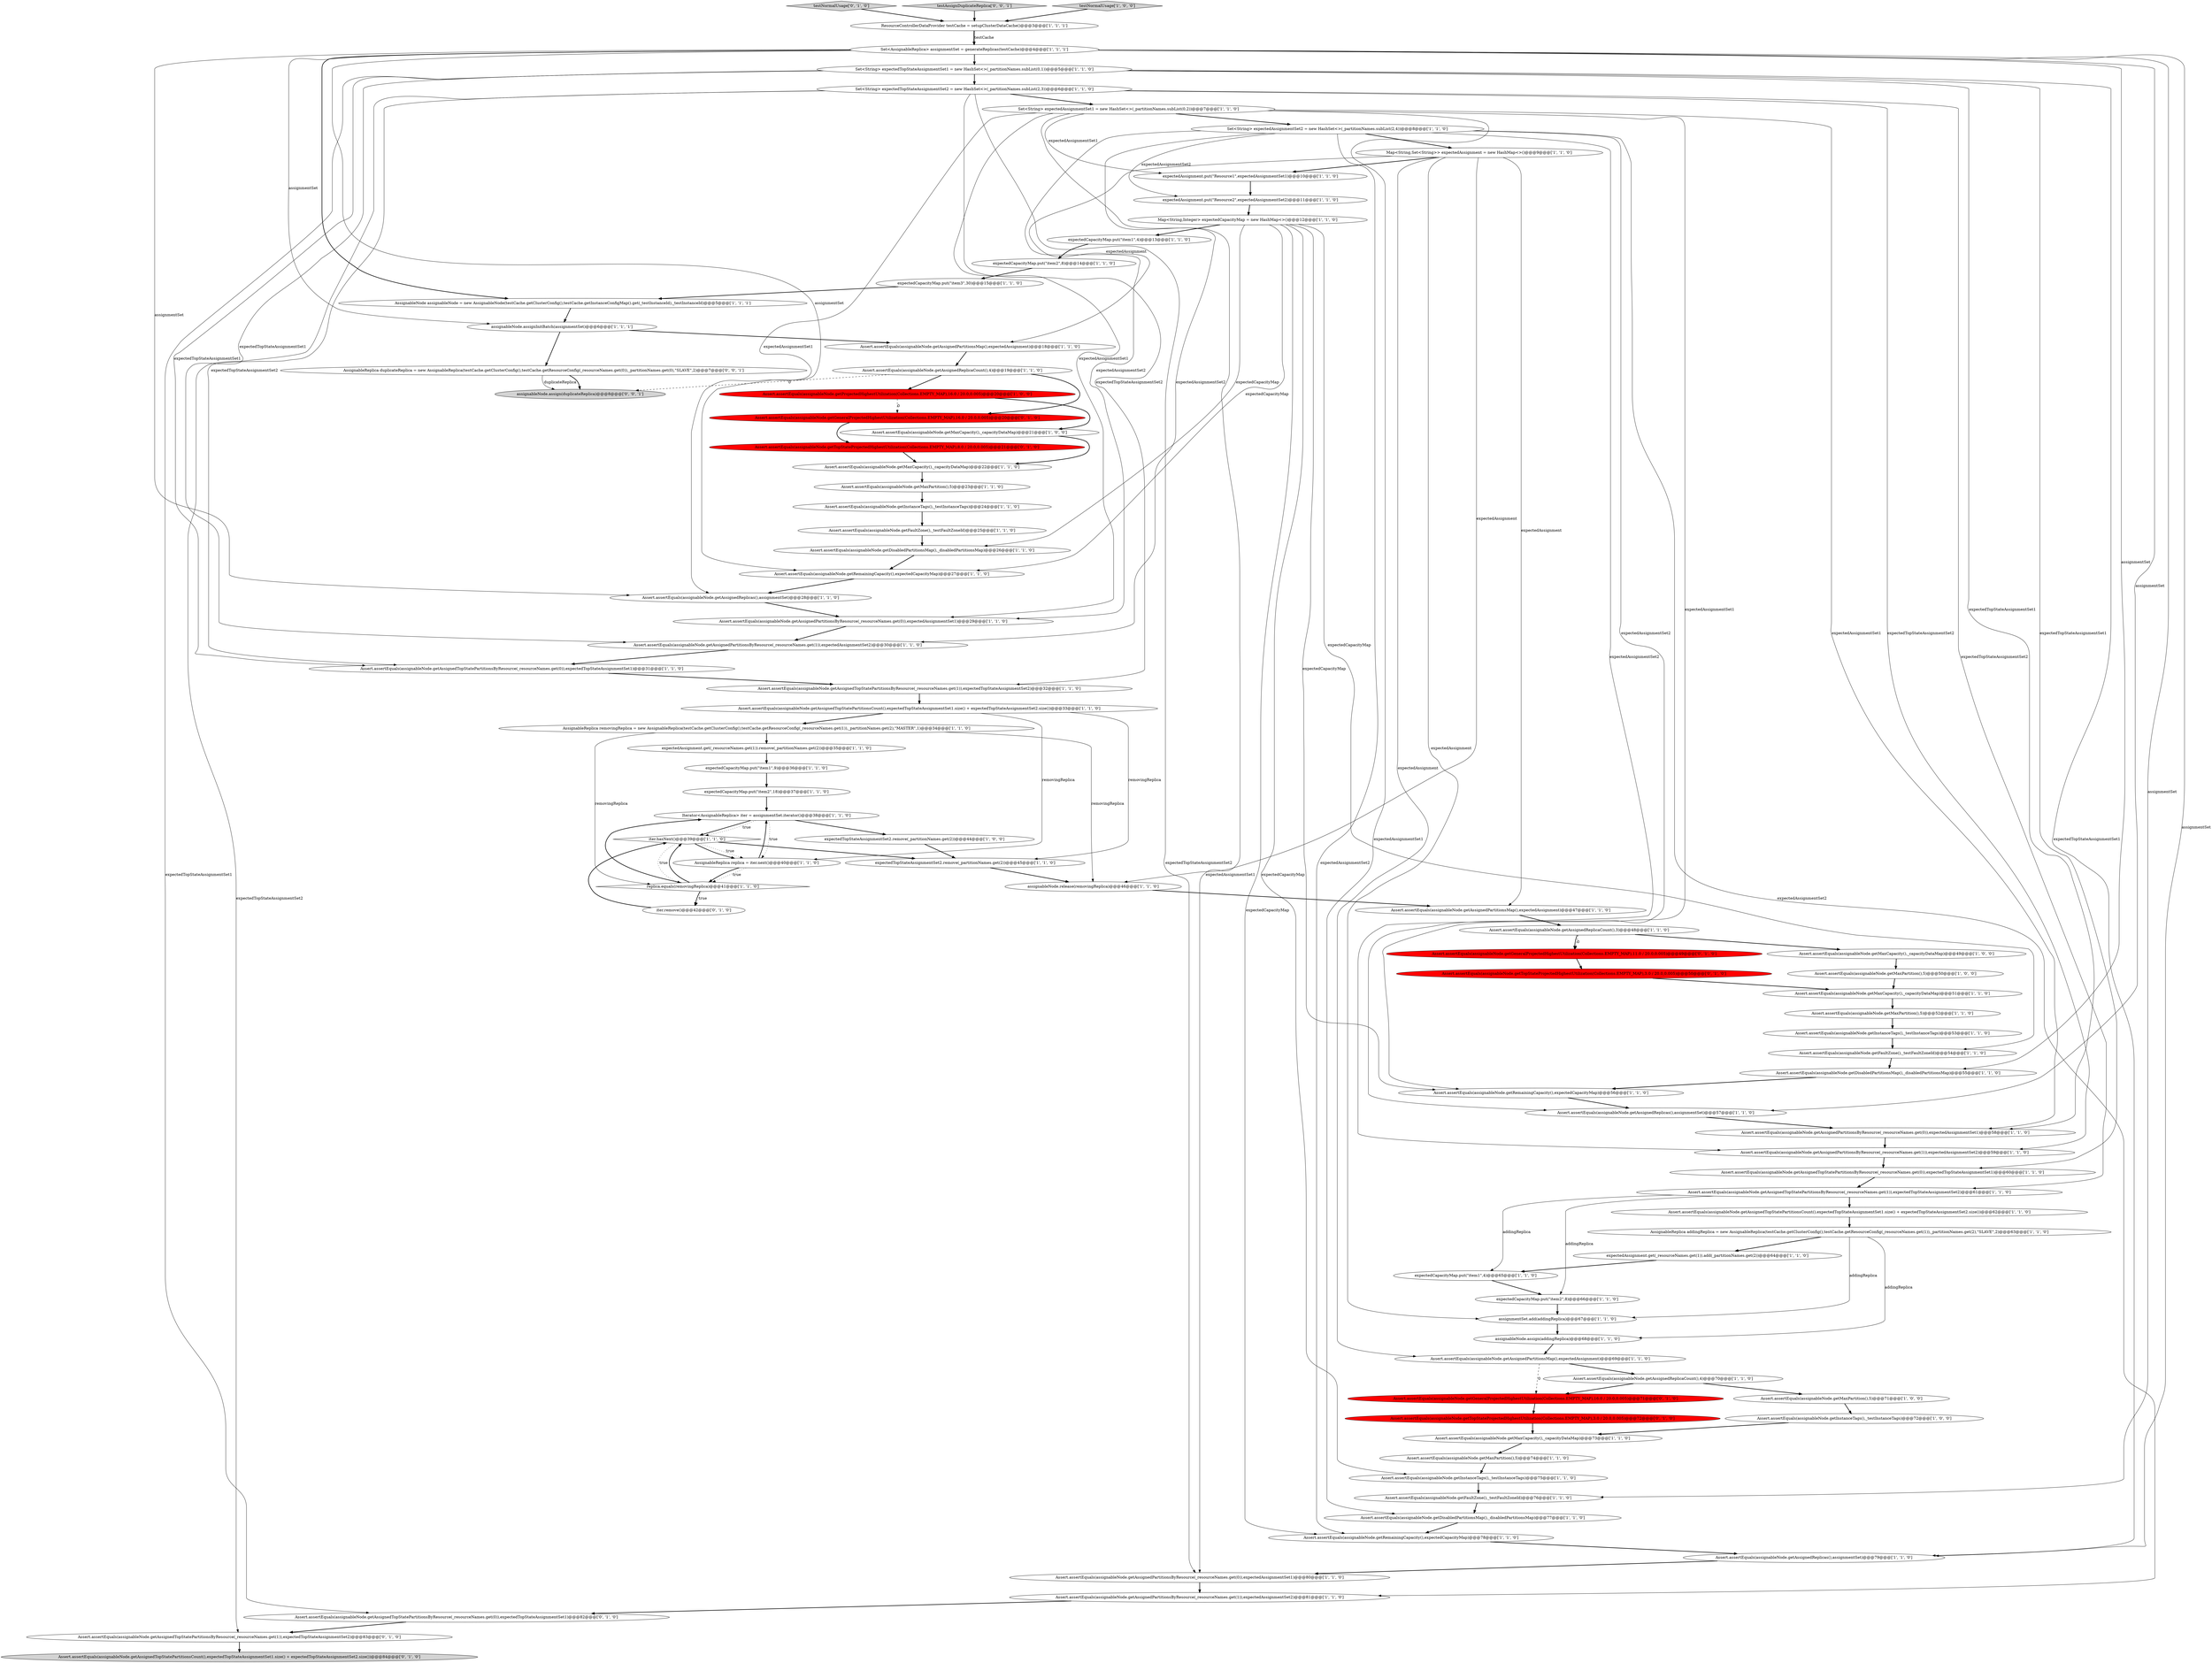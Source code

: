 digraph {
60 [style = filled, label = "Assert.assertEquals(assignableNode.getDisabledPartitionsMap(),_disabledPartitionsMap)@@@26@@@['1', '1', '0']", fillcolor = white, shape = ellipse image = "AAA0AAABBB1BBB"];
73 [style = filled, label = "assignmentSet.add(addingReplica)@@@67@@@['1', '1', '0']", fillcolor = white, shape = ellipse image = "AAA0AAABBB1BBB"];
2 [style = filled, label = "Assert.assertEquals(assignableNode.getAssignedTopStatePartitionsCount(),expectedTopStateAssignmentSet1.size() + expectedTopStateAssignmentSet2.size())@@@33@@@['1', '1', '0']", fillcolor = white, shape = ellipse image = "AAA0AAABBB1BBB"];
4 [style = filled, label = "Assert.assertEquals(assignableNode.getFaultZone(),_testFaultZoneId)@@@76@@@['1', '1', '0']", fillcolor = white, shape = ellipse image = "AAA0AAABBB1BBB"];
41 [style = filled, label = "Assert.assertEquals(assignableNode.getMaxPartition(),5)@@@74@@@['1', '1', '0']", fillcolor = white, shape = ellipse image = "AAA0AAABBB1BBB"];
38 [style = filled, label = "expectedAssignment.get(_resourceNames.get(1)).remove(_partitionNames.get(2))@@@35@@@['1', '1', '0']", fillcolor = white, shape = ellipse image = "AAA0AAABBB1BBB"];
53 [style = filled, label = "Assert.assertEquals(assignableNode.getInstanceTags(),_testInstanceTags)@@@75@@@['1', '1', '0']", fillcolor = white, shape = ellipse image = "AAA0AAABBB1BBB"];
80 [style = filled, label = "testNormalUsage['0', '1', '0']", fillcolor = lightgray, shape = diamond image = "AAA0AAABBB2BBB"];
52 [style = filled, label = "Assert.assertEquals(assignableNode.getAssignedPartitionsByResource(_resourceNames.get(0)),expectedAssignmentSet1)@@@80@@@['1', '1', '0']", fillcolor = white, shape = ellipse image = "AAA0AAABBB1BBB"];
70 [style = filled, label = "AssignableReplica addingReplica = new AssignableReplica(testCache.getClusterConfig(),testCache.getResourceConfig(_resourceNames.get(1)),_partitionNames.get(2),\"SLAVE\",2)@@@63@@@['1', '1', '0']", fillcolor = white, shape = ellipse image = "AAA0AAABBB1BBB"];
46 [style = filled, label = "Assert.assertEquals(assignableNode.getMaxPartition(),5)@@@52@@@['1', '1', '0']", fillcolor = white, shape = ellipse image = "AAA0AAABBB1BBB"];
6 [style = filled, label = "Assert.assertEquals(assignableNode.getMaxPartition(),5)@@@71@@@['1', '0', '0']", fillcolor = white, shape = ellipse image = "AAA0AAABBB1BBB"];
18 [style = filled, label = "expectedCapacityMap.put(\"item1\",4)@@@65@@@['1', '1', '0']", fillcolor = white, shape = ellipse image = "AAA0AAABBB1BBB"];
82 [style = filled, label = "iter.remove()@@@42@@@['0', '1', '0']", fillcolor = white, shape = ellipse image = "AAA0AAABBB2BBB"];
10 [style = filled, label = "expectedAssignment.put(\"Resource2\",expectedAssignmentSet2)@@@11@@@['1', '1', '0']", fillcolor = white, shape = ellipse image = "AAA0AAABBB1BBB"];
22 [style = filled, label = "ResourceControllerDataProvider testCache = setupClusterDataCache()@@@3@@@['1', '1', '1']", fillcolor = white, shape = ellipse image = "AAA0AAABBB1BBB"];
86 [style = filled, label = "Assert.assertEquals(assignableNode.getTopStateProjectedHighestUtilization(Collections.EMPTY_MAP),3.0 / 20.0,0.005)@@@72@@@['0', '1', '0']", fillcolor = red, shape = ellipse image = "AAA1AAABBB2BBB"];
57 [style = filled, label = "Assert.assertEquals(assignableNode.getAssignedReplicas(),assignmentSet)@@@57@@@['1', '1', '0']", fillcolor = white, shape = ellipse image = "AAA0AAABBB1BBB"];
85 [style = filled, label = "Assert.assertEquals(assignableNode.getGeneralProjectedHighestUtilization(Collections.EMPTY_MAP),11.0 / 20.0,0.005)@@@49@@@['0', '1', '0']", fillcolor = red, shape = ellipse image = "AAA1AAABBB2BBB"];
62 [style = filled, label = "Assert.assertEquals(assignableNode.getRemainingCapacity(),expectedCapacityMap)@@@56@@@['1', '1', '0']", fillcolor = white, shape = ellipse image = "AAA0AAABBB1BBB"];
39 [style = filled, label = "expectedCapacityMap.put(\"item3\",30)@@@15@@@['1', '1', '0']", fillcolor = white, shape = ellipse image = "AAA0AAABBB1BBB"];
11 [style = filled, label = "Assert.assertEquals(assignableNode.getAssignedReplicaCount(),4)@@@19@@@['1', '1', '0']", fillcolor = white, shape = ellipse image = "AAA0AAABBB1BBB"];
87 [style = filled, label = "Assert.assertEquals(assignableNode.getTopStateProjectedHighestUtilization(Collections.EMPTY_MAP),3.0 / 20.0,0.005)@@@50@@@['0', '1', '0']", fillcolor = red, shape = ellipse image = "AAA1AAABBB2BBB"];
77 [style = filled, label = "expectedCapacityMap.put(\"item2\",8)@@@66@@@['1', '1', '0']", fillcolor = white, shape = ellipse image = "AAA0AAABBB1BBB"];
34 [style = filled, label = "replica.equals(removingReplica)@@@41@@@['1', '1', '0']", fillcolor = white, shape = diamond image = "AAA0AAABBB1BBB"];
12 [style = filled, label = "Assert.assertEquals(assignableNode.getDisabledPartitionsMap(),_disabledPartitionsMap)@@@55@@@['1', '1', '0']", fillcolor = white, shape = ellipse image = "AAA0AAABBB1BBB"];
54 [style = filled, label = "Assert.assertEquals(assignableNode.getProjectedHighestUtilization(Collections.EMPTY_MAP),16.0 / 20.0,0.005)@@@20@@@['1', '0', '0']", fillcolor = red, shape = ellipse image = "AAA1AAABBB1BBB"];
81 [style = filled, label = "Assert.assertEquals(assignableNode.getTopStateProjectedHighestUtilization(Collections.EMPTY_MAP),8.0 / 20.0,0.005)@@@21@@@['0', '1', '0']", fillcolor = red, shape = ellipse image = "AAA1AAABBB2BBB"];
66 [style = filled, label = "Assert.assertEquals(assignableNode.getAssignedPartitionsByResource(_resourceNames.get(1)),expectedAssignmentSet2)@@@30@@@['1', '1', '0']", fillcolor = white, shape = ellipse image = "AAA0AAABBB1BBB"];
55 [style = filled, label = "AssignableReplica removingReplica = new AssignableReplica(testCache.getClusterConfig(),testCache.getResourceConfig(_resourceNames.get(1)),_partitionNames.get(2),\"MASTER\",1)@@@34@@@['1', '1', '0']", fillcolor = white, shape = ellipse image = "AAA0AAABBB1BBB"];
8 [style = filled, label = "expectedTopStateAssignmentSet2.remove(_partitionNames.get(2))@@@44@@@['1', '0', '0']", fillcolor = white, shape = ellipse image = "AAA0AAABBB1BBB"];
74 [style = filled, label = "Assert.assertEquals(assignableNode.getInstanceTags(),_testInstanceTags)@@@72@@@['1', '0', '0']", fillcolor = white, shape = ellipse image = "AAA0AAABBB1BBB"];
61 [style = filled, label = "iter.hasNext()@@@39@@@['1', '1', '0']", fillcolor = white, shape = diamond image = "AAA0AAABBB1BBB"];
16 [style = filled, label = "expectedAssignment.get(_resourceNames.get(1)).add(_partitionNames.get(2))@@@64@@@['1', '1', '0']", fillcolor = white, shape = ellipse image = "AAA0AAABBB1BBB"];
35 [style = filled, label = "expectedCapacityMap.put(\"item2\",18)@@@37@@@['1', '1', '0']", fillcolor = white, shape = ellipse image = "AAA0AAABBB1BBB"];
45 [style = filled, label = "Assert.assertEquals(assignableNode.getFaultZone(),_testFaultZoneId)@@@54@@@['1', '1', '0']", fillcolor = white, shape = ellipse image = "AAA0AAABBB1BBB"];
71 [style = filled, label = "Assert.assertEquals(assignableNode.getAssignedPartitionsMap(),expectedAssignment)@@@69@@@['1', '1', '0']", fillcolor = white, shape = ellipse image = "AAA0AAABBB1BBB"];
24 [style = filled, label = "Assert.assertEquals(assignableNode.getAssignedPartitionsMap(),expectedAssignment)@@@18@@@['1', '1', '0']", fillcolor = white, shape = ellipse image = "AAA0AAABBB1BBB"];
31 [style = filled, label = "Assert.assertEquals(assignableNode.getAssignedPartitionsByResource(_resourceNames.get(1)),expectedAssignmentSet2)@@@59@@@['1', '1', '0']", fillcolor = white, shape = ellipse image = "AAA0AAABBB1BBB"];
26 [style = filled, label = "expectedCapacityMap.put(\"item1\",9)@@@36@@@['1', '1', '0']", fillcolor = white, shape = ellipse image = "AAA0AAABBB1BBB"];
7 [style = filled, label = "Assert.assertEquals(assignableNode.getFaultZone(),_testFaultZoneId)@@@25@@@['1', '1', '0']", fillcolor = white, shape = ellipse image = "AAA0AAABBB1BBB"];
25 [style = filled, label = "Assert.assertEquals(assignableNode.getAssignedPartitionsMap(),expectedAssignment)@@@47@@@['1', '1', '0']", fillcolor = white, shape = ellipse image = "AAA0AAABBB1BBB"];
15 [style = filled, label = "expectedAssignment.put(\"Resource1\",expectedAssignmentSet1)@@@10@@@['1', '1', '0']", fillcolor = white, shape = ellipse image = "AAA0AAABBB1BBB"];
76 [style = filled, label = "Map<String,Set<String>> expectedAssignment = new HashMap<>()@@@9@@@['1', '1', '0']", fillcolor = white, shape = ellipse image = "AAA0AAABBB1BBB"];
48 [style = filled, label = "Assert.assertEquals(assignableNode.getInstanceTags(),_testInstanceTags)@@@24@@@['1', '1', '0']", fillcolor = white, shape = ellipse image = "AAA0AAABBB1BBB"];
90 [style = filled, label = "AssignableReplica duplicateReplica = new AssignableReplica(testCache.getClusterConfig(),testCache.getResourceConfig(_resourceNames.get(0)),_partitionNames.get(0),\"SLAVE\",2)@@@7@@@['0', '0', '1']", fillcolor = white, shape = ellipse image = "AAA0AAABBB3BBB"];
13 [style = filled, label = "Assert.assertEquals(assignableNode.getAssignedTopStatePartitionsByResource(_resourceNames.get(1)),expectedTopStateAssignmentSet2)@@@61@@@['1', '1', '0']", fillcolor = white, shape = ellipse image = "AAA0AAABBB1BBB"];
64 [style = filled, label = "Assert.assertEquals(assignableNode.getAssignedTopStatePartitionsCount(),expectedTopStateAssignmentSet1.size() + expectedTopStateAssignmentSet2.size())@@@62@@@['1', '1', '0']", fillcolor = white, shape = ellipse image = "AAA0AAABBB1BBB"];
83 [style = filled, label = "Assert.assertEquals(assignableNode.getAssignedTopStatePartitionsByResource(_resourceNames.get(1)),expectedTopStateAssignmentSet2)@@@83@@@['0', '1', '0']", fillcolor = white, shape = ellipse image = "AAA0AAABBB2BBB"];
44 [style = filled, label = "Set<AssignableReplica> assignmentSet = generateReplicas(testCache)@@@4@@@['1', '1', '1']", fillcolor = white, shape = ellipse image = "AAA0AAABBB1BBB"];
58 [style = filled, label = "AssignableReplica replica = iter.next()@@@40@@@['1', '1', '0']", fillcolor = white, shape = ellipse image = "AAA0AAABBB1BBB"];
36 [style = filled, label = "assignableNode.release(removingReplica)@@@46@@@['1', '1', '0']", fillcolor = white, shape = ellipse image = "AAA0AAABBB1BBB"];
5 [style = filled, label = "Assert.assertEquals(assignableNode.getMaxCapacity(),_capacityDataMap)@@@49@@@['1', '0', '0']", fillcolor = white, shape = ellipse image = "AAA0AAABBB1BBB"];
19 [style = filled, label = "assignableNode.assignInitBatch(assignmentSet)@@@6@@@['1', '1', '1']", fillcolor = white, shape = ellipse image = "AAA0AAABBB1BBB"];
14 [style = filled, label = "Assert.assertEquals(assignableNode.getMaxCapacity(),_capacityDataMap)@@@51@@@['1', '1', '0']", fillcolor = white, shape = ellipse image = "AAA0AAABBB1BBB"];
20 [style = filled, label = "expectedCapacityMap.put(\"item2\",8)@@@14@@@['1', '1', '0']", fillcolor = white, shape = ellipse image = "AAA0AAABBB1BBB"];
23 [style = filled, label = "Assert.assertEquals(assignableNode.getMaxPartition(),5)@@@23@@@['1', '1', '0']", fillcolor = white, shape = ellipse image = "AAA0AAABBB1BBB"];
33 [style = filled, label = "Assert.assertEquals(assignableNode.getAssignedPartitionsByResource(_resourceNames.get(0)),expectedAssignmentSet1)@@@58@@@['1', '1', '0']", fillcolor = white, shape = ellipse image = "AAA0AAABBB1BBB"];
42 [style = filled, label = "Assert.assertEquals(assignableNode.getAssignedReplicaCount(),4)@@@70@@@['1', '1', '0']", fillcolor = white, shape = ellipse image = "AAA0AAABBB1BBB"];
72 [style = filled, label = "Assert.assertEquals(assignableNode.getRemainingCapacity(),expectedCapacityMap)@@@27@@@['1', '1', '0']", fillcolor = white, shape = ellipse image = "AAA0AAABBB1BBB"];
28 [style = filled, label = "Iterator<AssignableReplica> iter = assignmentSet.iterator()@@@38@@@['1', '1', '0']", fillcolor = white, shape = ellipse image = "AAA0AAABBB1BBB"];
65 [style = filled, label = "Assert.assertEquals(assignableNode.getMaxCapacity(),_capacityDataMap)@@@73@@@['1', '1', '0']", fillcolor = white, shape = ellipse image = "AAA0AAABBB1BBB"];
56 [style = filled, label = "Assert.assertEquals(assignableNode.getMaxCapacity(),_capacityDataMap)@@@21@@@['1', '0', '0']", fillcolor = white, shape = ellipse image = "AAA0AAABBB1BBB"];
75 [style = filled, label = "AssignableNode assignableNode = new AssignableNode(testCache.getClusterConfig(),testCache.getInstanceConfigMap().get(_testInstanceId),_testInstanceId)@@@5@@@['1', '1', '1']", fillcolor = white, shape = ellipse image = "AAA0AAABBB1BBB"];
88 [style = filled, label = "Assert.assertEquals(assignableNode.getGeneralProjectedHighestUtilization(Collections.EMPTY_MAP),16.0 / 20.0,0.005)@@@71@@@['0', '1', '0']", fillcolor = red, shape = ellipse image = "AAA1AAABBB2BBB"];
67 [style = filled, label = "Assert.assertEquals(assignableNode.getAssignedPartitionsByResource(_resourceNames.get(1)),expectedAssignmentSet2)@@@81@@@['1', '1', '0']", fillcolor = white, shape = ellipse image = "AAA0AAABBB1BBB"];
32 [style = filled, label = "Assert.assertEquals(assignableNode.getAssignedTopStatePartitionsByResource(_resourceNames.get(0)),expectedTopStateAssignmentSet1)@@@31@@@['1', '1', '0']", fillcolor = white, shape = ellipse image = "AAA0AAABBB1BBB"];
27 [style = filled, label = "assignableNode.assign(addingReplica)@@@68@@@['1', '1', '0']", fillcolor = white, shape = ellipse image = "AAA0AAABBB1BBB"];
89 [style = filled, label = "testAssignDuplicateReplica['0', '0', '1']", fillcolor = lightgray, shape = diamond image = "AAA0AAABBB3BBB"];
84 [style = filled, label = "Assert.assertEquals(assignableNode.getAssignedTopStatePartitionsByResource(_resourceNames.get(0)),expectedTopStateAssignmentSet1)@@@82@@@['0', '1', '0']", fillcolor = white, shape = ellipse image = "AAA0AAABBB2BBB"];
59 [style = filled, label = "Assert.assertEquals(assignableNode.getRemainingCapacity(),expectedCapacityMap)@@@78@@@['1', '1', '0']", fillcolor = white, shape = ellipse image = "AAA0AAABBB1BBB"];
78 [style = filled, label = "Assert.assertEquals(assignableNode.getAssignedTopStatePartitionsCount(),expectedTopStateAssignmentSet1.size() + expectedTopStateAssignmentSet2.size())@@@84@@@['0', '1', '0']", fillcolor = lightgray, shape = ellipse image = "AAA0AAABBB2BBB"];
68 [style = filled, label = "expectedCapacityMap.put(\"item1\",4)@@@13@@@['1', '1', '0']", fillcolor = white, shape = ellipse image = "AAA0AAABBB1BBB"];
51 [style = filled, label = "Set<String> expectedTopStateAssignmentSet2 = new HashSet<>(_partitionNames.subList(2,3))@@@6@@@['1', '1', '0']", fillcolor = white, shape = ellipse image = "AAA0AAABBB1BBB"];
49 [style = filled, label = "Assert.assertEquals(assignableNode.getAssignedTopStatePartitionsByResource(_resourceNames.get(1)),expectedTopStateAssignmentSet2)@@@32@@@['1', '1', '0']", fillcolor = white, shape = ellipse image = "AAA0AAABBB1BBB"];
0 [style = filled, label = "Assert.assertEquals(assignableNode.getInstanceTags(),_testInstanceTags)@@@53@@@['1', '1', '0']", fillcolor = white, shape = ellipse image = "AAA0AAABBB1BBB"];
21 [style = filled, label = "Assert.assertEquals(assignableNode.getMaxPartition(),5)@@@50@@@['1', '0', '0']", fillcolor = white, shape = ellipse image = "AAA0AAABBB1BBB"];
37 [style = filled, label = "Assert.assertEquals(assignableNode.getDisabledPartitionsMap(),_disabledPartitionsMap)@@@77@@@['1', '1', '0']", fillcolor = white, shape = ellipse image = "AAA0AAABBB1BBB"];
63 [style = filled, label = "Assert.assertEquals(assignableNode.getAssignedTopStatePartitionsByResource(_resourceNames.get(0)),expectedTopStateAssignmentSet1)@@@60@@@['1', '1', '0']", fillcolor = white, shape = ellipse image = "AAA0AAABBB1BBB"];
3 [style = filled, label = "Set<String> expectedAssignmentSet1 = new HashSet<>(_partitionNames.subList(0,2))@@@7@@@['1', '1', '0']", fillcolor = white, shape = ellipse image = "AAA0AAABBB1BBB"];
9 [style = filled, label = "Map<String,Integer> expectedCapacityMap = new HashMap<>()@@@12@@@['1', '1', '0']", fillcolor = white, shape = ellipse image = "AAA0AAABBB1BBB"];
79 [style = filled, label = "Assert.assertEquals(assignableNode.getGeneralProjectedHighestUtilization(Collections.EMPTY_MAP),16.0 / 20.0,0.005)@@@20@@@['0', '1', '0']", fillcolor = red, shape = ellipse image = "AAA1AAABBB2BBB"];
91 [style = filled, label = "assignableNode.assign(duplicateReplica)@@@8@@@['0', '0', '1']", fillcolor = lightgray, shape = ellipse image = "AAA0AAABBB3BBB"];
40 [style = filled, label = "Assert.assertEquals(assignableNode.getAssignedReplicas(),assignmentSet)@@@28@@@['1', '1', '0']", fillcolor = white, shape = ellipse image = "AAA0AAABBB1BBB"];
50 [style = filled, label = "Assert.assertEquals(assignableNode.getAssignedReplicas(),assignmentSet)@@@79@@@['1', '1', '0']", fillcolor = white, shape = ellipse image = "AAA0AAABBB1BBB"];
29 [style = filled, label = "Set<String> expectedAssignmentSet2 = new HashSet<>(_partitionNames.subList(2,4))@@@8@@@['1', '1', '0']", fillcolor = white, shape = ellipse image = "AAA0AAABBB1BBB"];
43 [style = filled, label = "testNormalUsage['1', '0', '0']", fillcolor = lightgray, shape = diamond image = "AAA0AAABBB1BBB"];
30 [style = filled, label = "expectedTopStateAssignmentSet2.remove(_partitionNames.get(2))@@@45@@@['1', '1', '0']", fillcolor = white, shape = ellipse image = "AAA0AAABBB1BBB"];
69 [style = filled, label = "Assert.assertEquals(assignableNode.getAssignedReplicaCount(),3)@@@48@@@['1', '1', '0']", fillcolor = white, shape = ellipse image = "AAA0AAABBB1BBB"];
47 [style = filled, label = "Set<String> expectedTopStateAssignmentSet1 = new HashSet<>(_partitionNames.subList(0,1))@@@5@@@['1', '1', '0']", fillcolor = white, shape = ellipse image = "AAA0AAABBB1BBB"];
1 [style = filled, label = "Assert.assertEquals(assignableNode.getMaxCapacity(),_capacityDataMap)@@@22@@@['1', '1', '0']", fillcolor = white, shape = ellipse image = "AAA0AAABBB1BBB"];
17 [style = filled, label = "Assert.assertEquals(assignableNode.getAssignedPartitionsByResource(_resourceNames.get(0)),expectedAssignmentSet1)@@@29@@@['1', '1', '0']", fillcolor = white, shape = ellipse image = "AAA0AAABBB1BBB"];
58->28 [style = bold, label=""];
8->30 [style = bold, label=""];
34->82 [style = dotted, label="true"];
88->86 [style = bold, label=""];
29->76 [style = bold, label=""];
54->56 [style = bold, label=""];
15->10 [style = bold, label=""];
73->27 [style = bold, label=""];
34->61 [style = bold, label=""];
74->65 [style = bold, label=""];
46->0 [style = bold, label=""];
56->1 [style = bold, label=""];
61->30 [style = bold, label=""];
82->61 [style = bold, label=""];
57->33 [style = bold, label=""];
29->59 [style = solid, label="expectedAssignmentSet2"];
76->24 [style = solid, label="expectedAssignment"];
30->36 [style = bold, label=""];
13->18 [style = solid, label="addingReplica"];
1->23 [style = bold, label=""];
19->24 [style = bold, label=""];
7->60 [style = bold, label=""];
9->72 [style = solid, label="expectedCapacityMap"];
58->34 [style = dotted, label="true"];
75->19 [style = bold, label=""];
19->90 [style = bold, label=""];
52->67 [style = bold, label=""];
24->11 [style = bold, label=""];
14->46 [style = bold, label=""];
3->37 [style = solid, label="expectedAssignmentSet1"];
76->71 [style = solid, label="expectedAssignment"];
47->51 [style = bold, label=""];
26->35 [style = bold, label=""];
83->78 [style = bold, label=""];
63->13 [style = bold, label=""];
76->15 [style = bold, label=""];
9->60 [style = solid, label="expectedCapacityMap"];
38->26 [style = bold, label=""];
69->5 [style = bold, label=""];
44->47 [style = bold, label=""];
81->1 [style = bold, label=""];
47->66 [style = solid, label="expectedTopStateAssignmentSet1"];
89->22 [style = bold, label=""];
32->49 [style = bold, label=""];
71->88 [style = dashed, label="0"];
39->75 [style = bold, label=""];
51->32 [style = solid, label="expectedTopStateAssignmentSet2"];
55->38 [style = bold, label=""];
67->84 [style = bold, label=""];
79->81 [style = bold, label=""];
47->33 [style = solid, label="expectedTopStateAssignmentSet1"];
44->50 [style = solid, label="assignmentSet"];
23->48 [style = bold, label=""];
69->85 [style = dashed, label="0"];
41->53 [style = bold, label=""];
35->28 [style = bold, label=""];
5->21 [style = bold, label=""];
90->91 [style = solid, label="duplicateReplica"];
44->72 [style = solid, label="assignmentSet"];
55->36 [style = solid, label="removingReplica"];
17->66 [style = bold, label=""];
47->32 [style = solid, label="expectedTopStateAssignmentSet1"];
76->25 [style = solid, label="expectedAssignment"];
36->25 [style = bold, label=""];
2->58 [style = solid, label="removingReplica"];
70->73 [style = solid, label="addingReplica"];
54->79 [style = dashed, label="0"];
47->84 [style = solid, label="expectedTopStateAssignmentSet1"];
28->61 [style = bold, label=""];
47->50 [style = solid, label="expectedTopStateAssignmentSet1"];
43->22 [style = bold, label=""];
9->62 [style = solid, label="expectedCapacityMap"];
40->17 [style = bold, label=""];
71->42 [style = bold, label=""];
20->39 [style = bold, label=""];
58->34 [style = bold, label=""];
27->71 [style = bold, label=""];
51->31 [style = solid, label="expectedTopStateAssignmentSet2"];
34->82 [style = bold, label=""];
3->62 [style = solid, label="expectedAssignmentSet1"];
29->10 [style = solid, label="expectedAssignmentSet2"];
9->45 [style = solid, label="expectedCapacityMap"];
86->65 [style = bold, label=""];
90->91 [style = bold, label=""];
3->29 [style = bold, label=""];
2->55 [style = bold, label=""];
22->44 [style = bold, label=""];
44->57 [style = solid, label="assignmentSet"];
59->50 [style = bold, label=""];
13->64 [style = bold, label=""];
16->18 [style = bold, label=""];
22->44 [style = solid, label="testCache"];
0->45 [style = bold, label=""];
9->53 [style = solid, label="expectedCapacityMap"];
12->62 [style = bold, label=""];
77->73 [style = bold, label=""];
51->49 [style = solid, label="expectedTopStateAssignmentSet2"];
65->41 [style = bold, label=""];
55->34 [style = solid, label="removingReplica"];
80->22 [style = bold, label=""];
3->52 [style = solid, label="expectedAssignmentSet1"];
9->68 [style = bold, label=""];
87->14 [style = bold, label=""];
72->40 [style = bold, label=""];
28->58 [style = dotted, label="true"];
31->63 [style = bold, label=""];
11->79 [style = bold, label=""];
51->52 [style = solid, label="expectedTopStateAssignmentSet2"];
76->36 [style = solid, label="expectedAssignment"];
18->77 [style = bold, label=""];
34->28 [style = bold, label=""];
70->16 [style = bold, label=""];
61->58 [style = dotted, label="true"];
51->83 [style = solid, label="expectedTopStateAssignmentSet2"];
3->17 [style = solid, label="expectedAssignmentSet1"];
44->75 [style = bold, label=""];
60->72 [style = bold, label=""];
70->27 [style = solid, label="addingReplica"];
28->8 [style = bold, label=""];
69->85 [style = bold, label=""];
49->2 [style = bold, label=""];
76->73 [style = solid, label="expectedAssignment"];
48->7 [style = bold, label=""];
10->9 [style = bold, label=""];
3->33 [style = solid, label="expectedAssignmentSet1"];
44->19 [style = solid, label="assignmentSet"];
29->57 [style = solid, label="expectedAssignmentSet2"];
44->12 [style = solid, label="assignmentSet"];
11->54 [style = bold, label=""];
21->14 [style = bold, label=""];
6->74 [style = bold, label=""];
2->30 [style = solid, label="removingReplica"];
44->4 [style = solid, label="assignmentSet"];
44->40 [style = solid, label="assignmentSet"];
29->17 [style = solid, label="expectedAssignmentSet2"];
61->58 [style = bold, label=""];
62->57 [style = bold, label=""];
51->13 [style = solid, label="expectedTopStateAssignmentSet2"];
13->77 [style = solid, label="addingReplica"];
61->34 [style = dotted, label="true"];
50->52 [style = bold, label=""];
29->66 [style = solid, label="expectedAssignmentSet2"];
11->91 [style = dashed, label="0"];
45->12 [style = bold, label=""];
47->63 [style = solid, label="expectedTopStateAssignmentSet1"];
85->87 [style = bold, label=""];
51->3 [style = bold, label=""];
25->69 [style = bold, label=""];
42->6 [style = bold, label=""];
4->37 [style = bold, label=""];
37->59 [style = bold, label=""];
33->31 [style = bold, label=""];
42->88 [style = bold, label=""];
3->40 [style = solid, label="expectedAssignmentSet1"];
29->31 [style = solid, label="expectedAssignmentSet2"];
53->4 [style = bold, label=""];
29->67 [style = solid, label="expectedAssignmentSet2"];
66->32 [style = bold, label=""];
84->83 [style = bold, label=""];
68->20 [style = bold, label=""];
9->59 [style = solid, label="expectedCapacityMap"];
64->70 [style = bold, label=""];
28->61 [style = dotted, label="true"];
3->15 [style = solid, label="expectedAssignmentSet1"];
}
